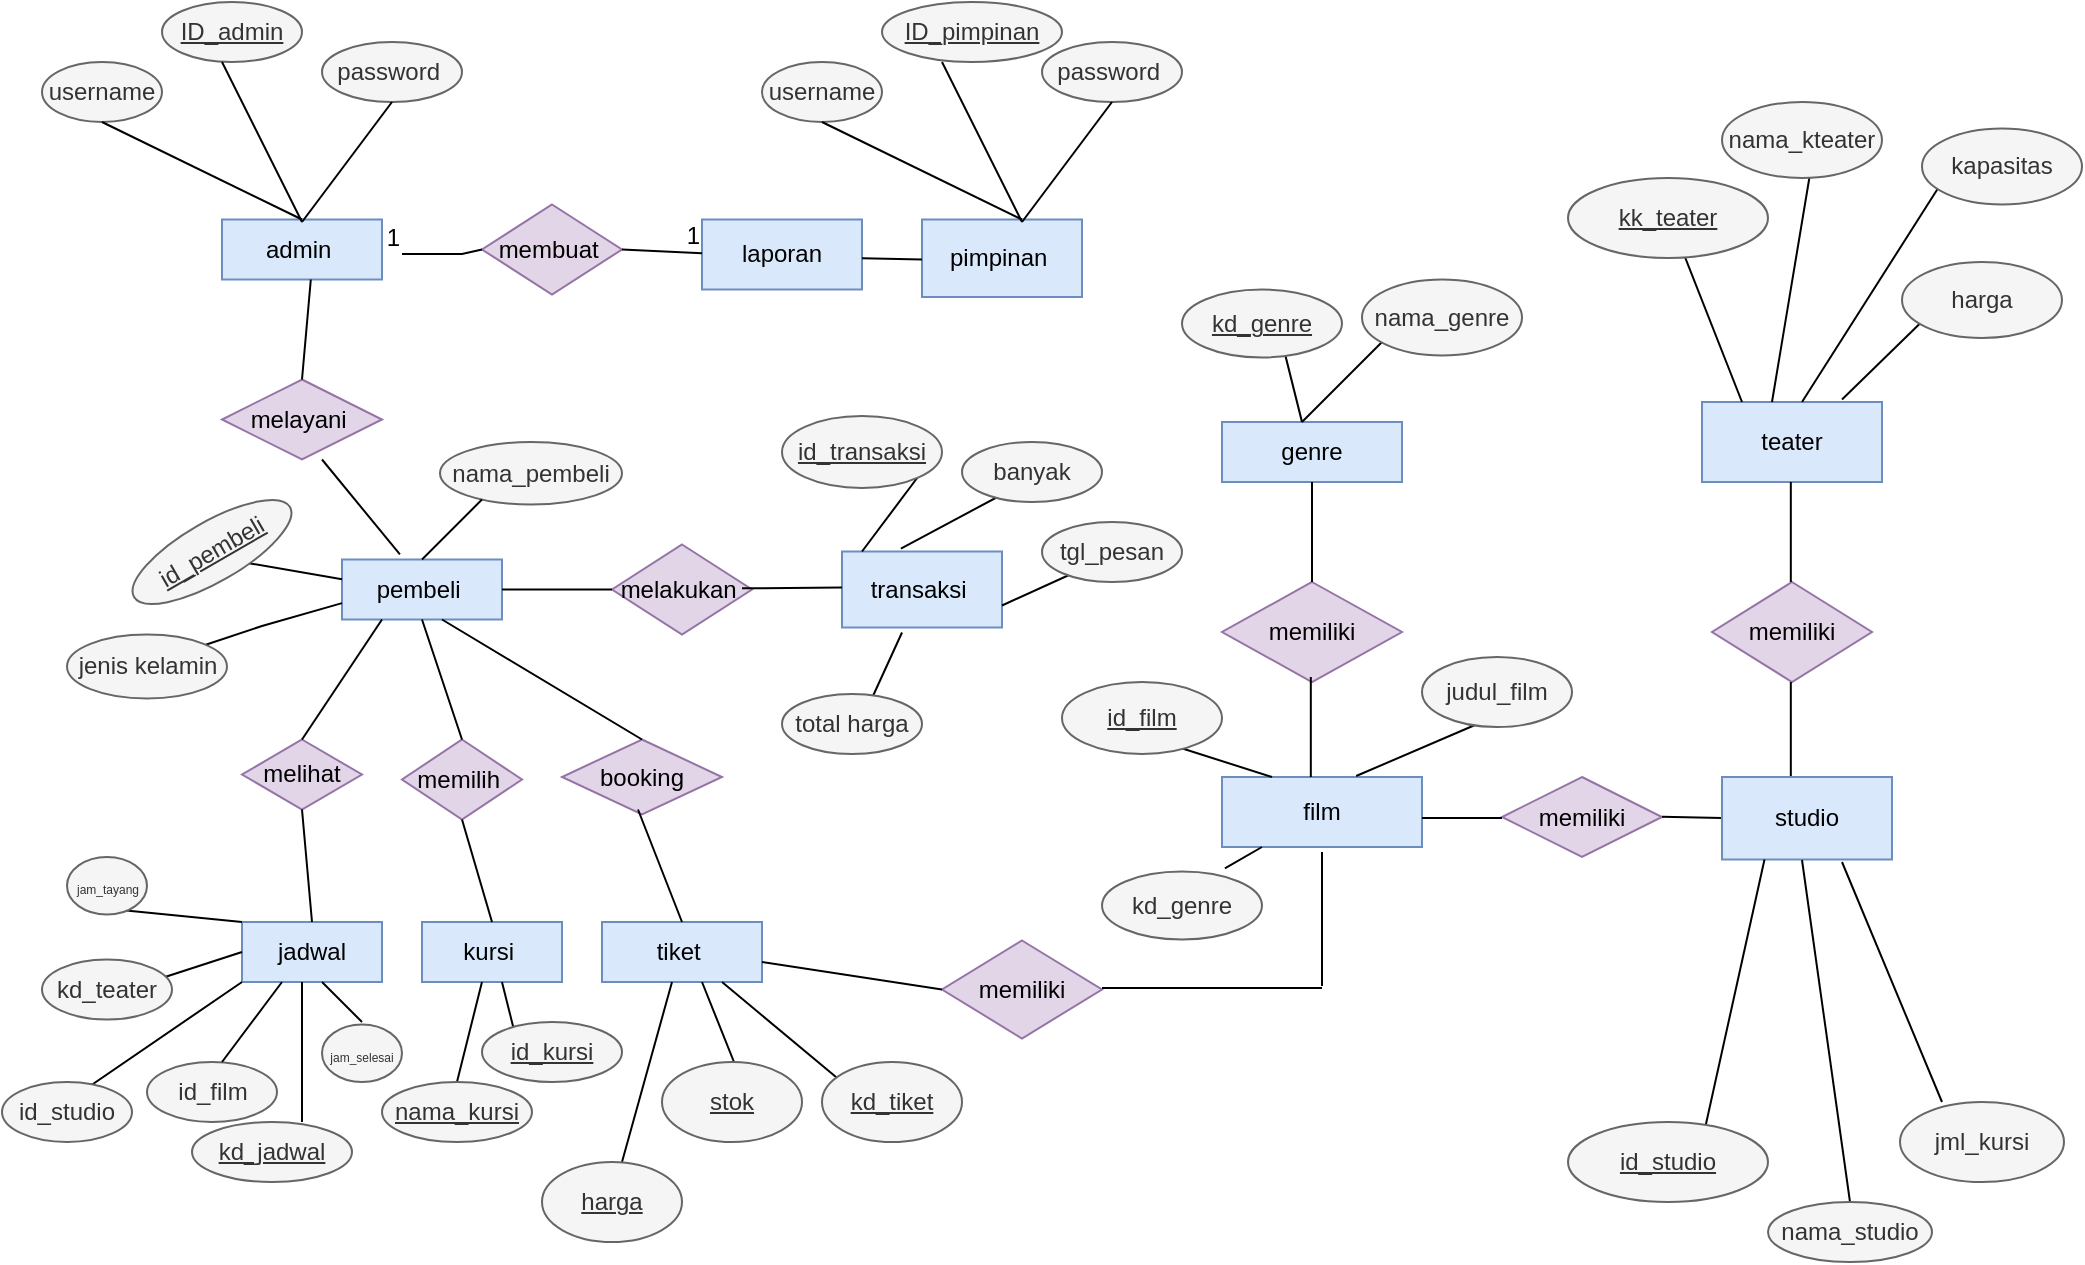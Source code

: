 <mxfile version="13.9.9" type="github">
  <diagram id="R2lEEEUBdFMjLlhIrx00" name="Page-1">
    <mxGraphModel dx="1447" dy="655" grid="1" gridSize="10" guides="1" tooltips="1" connect="1" arrows="1" fold="1" page="1" pageScale="1" pageWidth="1100" pageHeight="850" math="0" shadow="0" extFonts="Permanent Marker^https://fonts.googleapis.com/css?family=Permanent+Marker">
      <root>
        <mxCell id="0" />
        <mxCell id="1" parent="0" />
        <mxCell id="bKnxAawVqWIYnzLltWmZ-2" value="admin&amp;nbsp;" style="whiteSpace=wrap;html=1;align=center;fillColor=#dae8fc;strokeColor=#6c8ebf;" parent="1" vertex="1">
          <mxGeometry x="140" y="128.75" width="80" height="30" as="geometry" />
        </mxCell>
        <mxCell id="bKnxAawVqWIYnzLltWmZ-3" value="membuat&amp;nbsp;" style="shape=rhombus;perimeter=rhombusPerimeter;whiteSpace=wrap;html=1;align=center;fillColor=#e1d5e7;strokeColor=#9673a6;" parent="1" vertex="1">
          <mxGeometry x="270" y="121.25" width="70" height="45" as="geometry" />
        </mxCell>
        <mxCell id="bKnxAawVqWIYnzLltWmZ-5" value="laporan" style="whiteSpace=wrap;html=1;align=center;fillColor=#dae8fc;strokeColor=#6c8ebf;" parent="1" vertex="1">
          <mxGeometry x="380" y="128.75" width="80" height="35" as="geometry" />
        </mxCell>
        <mxCell id="bKnxAawVqWIYnzLltWmZ-7" value="pimpinan&amp;nbsp;" style="whiteSpace=wrap;html=1;align=center;fillColor=#dae8fc;strokeColor=#6c8ebf;" parent="1" vertex="1">
          <mxGeometry x="490" y="128.75" width="80" height="38.75" as="geometry" />
        </mxCell>
        <mxCell id="bKnxAawVqWIYnzLltWmZ-12" value="" style="endArrow=none;html=1;rounded=0;exitX=0;exitY=0.5;exitDx=0;exitDy=0;" parent="1" source="bKnxAawVqWIYnzLltWmZ-3" edge="1">
          <mxGeometry relative="1" as="geometry">
            <mxPoint x="275" y="145.75" as="sourcePoint" />
            <mxPoint x="230" y="146" as="targetPoint" />
            <Array as="points">
              <mxPoint x="260" y="146" />
            </Array>
          </mxGeometry>
        </mxCell>
        <mxCell id="bKnxAawVqWIYnzLltWmZ-13" value="1" style="resizable=0;html=1;align=right;verticalAlign=bottom;" parent="bKnxAawVqWIYnzLltWmZ-12" connectable="0" vertex="1">
          <mxGeometry x="1" relative="1" as="geometry" />
        </mxCell>
        <mxCell id="bKnxAawVqWIYnzLltWmZ-39" value="" style="endArrow=none;html=1;rounded=0;exitX=1;exitY=0.5;exitDx=0;exitDy=0;" parent="1" source="bKnxAawVqWIYnzLltWmZ-3" edge="1">
          <mxGeometry relative="1" as="geometry">
            <mxPoint x="350" y="145.75" as="sourcePoint" />
            <mxPoint x="380" y="145.66" as="targetPoint" />
          </mxGeometry>
        </mxCell>
        <mxCell id="bKnxAawVqWIYnzLltWmZ-40" value="1" style="resizable=0;html=1;align=right;verticalAlign=bottom;" parent="bKnxAawVqWIYnzLltWmZ-39" connectable="0" vertex="1">
          <mxGeometry x="1" relative="1" as="geometry" />
        </mxCell>
        <mxCell id="bKnxAawVqWIYnzLltWmZ-41" value="" style="endArrow=none;html=1;rounded=0;entryX=0;entryY=0.5;entryDx=0;entryDy=0;" parent="1" edge="1">
          <mxGeometry relative="1" as="geometry">
            <mxPoint x="460" y="148.16" as="sourcePoint" />
            <mxPoint x="490.0" y="148.75" as="targetPoint" />
          </mxGeometry>
        </mxCell>
        <mxCell id="bKnxAawVqWIYnzLltWmZ-44" value="melayani&amp;nbsp;" style="shape=rhombus;perimeter=rhombusPerimeter;whiteSpace=wrap;html=1;align=center;fillColor=#e1d5e7;strokeColor=#9673a6;" parent="1" vertex="1">
          <mxGeometry x="140" y="208.75" width="80" height="40" as="geometry" />
        </mxCell>
        <mxCell id="bKnxAawVqWIYnzLltWmZ-45" value="pembeli&amp;nbsp;" style="whiteSpace=wrap;html=1;align=center;fillColor=#dae8fc;strokeColor=#6c8ebf;" parent="1" vertex="1">
          <mxGeometry x="200" y="298.75" width="80" height="30" as="geometry" />
        </mxCell>
        <mxCell id="bKnxAawVqWIYnzLltWmZ-46" value="melakukan&amp;nbsp;" style="shape=rhombus;perimeter=rhombusPerimeter;whiteSpace=wrap;html=1;align=center;fillColor=#e1d5e7;strokeColor=#9673a6;" parent="1" vertex="1">
          <mxGeometry x="335" y="291.25" width="70" height="45" as="geometry" />
        </mxCell>
        <mxCell id="bKnxAawVqWIYnzLltWmZ-47" value="transaksi&amp;nbsp;" style="whiteSpace=wrap;html=1;align=center;fillColor=#dae8fc;strokeColor=#6c8ebf;" parent="1" vertex="1">
          <mxGeometry x="450" y="294.75" width="80" height="38" as="geometry" />
        </mxCell>
        <mxCell id="bKnxAawVqWIYnzLltWmZ-48" value="melihat" style="shape=rhombus;perimeter=rhombusPerimeter;whiteSpace=wrap;html=1;align=center;fillColor=#e1d5e7;strokeColor=#9673a6;" parent="1" vertex="1">
          <mxGeometry x="150" y="388.75" width="60" height="35" as="geometry" />
        </mxCell>
        <mxCell id="bKnxAawVqWIYnzLltWmZ-49" value="memilih&amp;nbsp;" style="shape=rhombus;perimeter=rhombusPerimeter;whiteSpace=wrap;html=1;align=center;fillColor=#e1d5e7;strokeColor=#9673a6;" parent="1" vertex="1">
          <mxGeometry x="230" y="388.75" width="60" height="40" as="geometry" />
        </mxCell>
        <mxCell id="bKnxAawVqWIYnzLltWmZ-50" value="booking" style="shape=rhombus;perimeter=rhombusPerimeter;whiteSpace=wrap;html=1;align=center;fillColor=#e1d5e7;strokeColor=#9673a6;" parent="1" vertex="1">
          <mxGeometry x="310" y="388.75" width="80" height="37.5" as="geometry" />
        </mxCell>
        <mxCell id="bKnxAawVqWIYnzLltWmZ-52" value="jadwal" style="whiteSpace=wrap;html=1;align=center;fillColor=#dae8fc;strokeColor=#6c8ebf;" parent="1" vertex="1">
          <mxGeometry x="150" y="480" width="70" height="30" as="geometry" />
        </mxCell>
        <mxCell id="bKnxAawVqWIYnzLltWmZ-53" value="kursi&amp;nbsp;" style="whiteSpace=wrap;html=1;align=center;fillColor=#dae8fc;strokeColor=#6c8ebf;" parent="1" vertex="1">
          <mxGeometry x="240" y="480" width="70" height="30" as="geometry" />
        </mxCell>
        <mxCell id="bKnxAawVqWIYnzLltWmZ-54" value="tiket&amp;nbsp;" style="whiteSpace=wrap;html=1;align=center;fillColor=#dae8fc;strokeColor=#6c8ebf;" parent="1" vertex="1">
          <mxGeometry x="330" y="480" width="80" height="30" as="geometry" />
        </mxCell>
        <mxCell id="bKnxAawVqWIYnzLltWmZ-55" value="genre" style="whiteSpace=wrap;html=1;align=center;fillColor=#dae8fc;strokeColor=#6c8ebf;" parent="1" vertex="1">
          <mxGeometry x="640" y="230" width="90" height="30" as="geometry" />
        </mxCell>
        <mxCell id="bKnxAawVqWIYnzLltWmZ-56" value="teater" style="whiteSpace=wrap;html=1;align=center;fillColor=#dae8fc;strokeColor=#6c8ebf;" parent="1" vertex="1">
          <mxGeometry x="880" y="220" width="90" height="40" as="geometry" />
        </mxCell>
        <mxCell id="bKnxAawVqWIYnzLltWmZ-57" value="memiliki" style="shape=rhombus;perimeter=rhombusPerimeter;whiteSpace=wrap;html=1;align=center;fillColor=#e1d5e7;strokeColor=#9673a6;" parent="1" vertex="1">
          <mxGeometry x="640" y="310" width="90" height="50" as="geometry" />
        </mxCell>
        <mxCell id="bKnxAawVqWIYnzLltWmZ-58" value="memiliki" style="shape=rhombus;perimeter=rhombusPerimeter;whiteSpace=wrap;html=1;align=center;fillColor=#e1d5e7;strokeColor=#9673a6;" parent="1" vertex="1">
          <mxGeometry x="885" y="310" width="80" height="50" as="geometry" />
        </mxCell>
        <mxCell id="bKnxAawVqWIYnzLltWmZ-59" value="film" style="whiteSpace=wrap;html=1;align=center;fillColor=#dae8fc;strokeColor=#6c8ebf;" parent="1" vertex="1">
          <mxGeometry x="640" y="407.5" width="100" height="35" as="geometry" />
        </mxCell>
        <mxCell id="bKnxAawVqWIYnzLltWmZ-60" value="memiliki" style="shape=rhombus;perimeter=rhombusPerimeter;whiteSpace=wrap;html=1;align=center;fillColor=#e1d5e7;strokeColor=#9673a6;" parent="1" vertex="1">
          <mxGeometry x="780" y="407.5" width="80" height="40" as="geometry" />
        </mxCell>
        <mxCell id="bKnxAawVqWIYnzLltWmZ-63" value="" style="endArrow=none;html=1;rounded=0;entryX=0.5;entryY=0;entryDx=0;entryDy=0;" parent="1" target="bKnxAawVqWIYnzLltWmZ-44" edge="1">
          <mxGeometry relative="1" as="geometry">
            <mxPoint x="184.41" y="158.75" as="sourcePoint" />
            <mxPoint x="184.41" y="198.75" as="targetPoint" />
          </mxGeometry>
        </mxCell>
        <mxCell id="bKnxAawVqWIYnzLltWmZ-64" value="" style="endArrow=none;html=1;rounded=0;entryX=0.362;entryY=-0.084;entryDx=0;entryDy=0;entryPerimeter=0;" parent="1" target="bKnxAawVqWIYnzLltWmZ-45" edge="1">
          <mxGeometry relative="1" as="geometry">
            <mxPoint x="190" y="248.75" as="sourcePoint" />
            <mxPoint x="350" y="248.75" as="targetPoint" />
          </mxGeometry>
        </mxCell>
        <mxCell id="bKnxAawVqWIYnzLltWmZ-67" value="" style="endArrow=none;html=1;rounded=0;entryX=0;entryY=0.5;entryDx=0;entryDy=0;" parent="1" source="bKnxAawVqWIYnzLltWmZ-45" target="bKnxAawVqWIYnzLltWmZ-46" edge="1">
          <mxGeometry relative="1" as="geometry">
            <mxPoint x="280" y="313.75" as="sourcePoint" />
            <mxPoint x="440" y="313.75" as="targetPoint" />
          </mxGeometry>
        </mxCell>
        <mxCell id="bKnxAawVqWIYnzLltWmZ-68" value="" style="endArrow=none;html=1;rounded=0;" parent="1" edge="1">
          <mxGeometry relative="1" as="geometry">
            <mxPoint x="400" y="313.16" as="sourcePoint" />
            <mxPoint x="450" y="312.75" as="targetPoint" />
          </mxGeometry>
        </mxCell>
        <mxCell id="bKnxAawVqWIYnzLltWmZ-69" value="" style="endArrow=none;html=1;rounded=0;entryX=0.5;entryY=0;entryDx=0;entryDy=0;" parent="1" target="bKnxAawVqWIYnzLltWmZ-48" edge="1">
          <mxGeometry relative="1" as="geometry">
            <mxPoint x="220" y="328.75" as="sourcePoint" />
            <mxPoint x="380" y="328.75" as="targetPoint" />
            <Array as="points" />
          </mxGeometry>
        </mxCell>
        <mxCell id="bKnxAawVqWIYnzLltWmZ-70" value="" style="endArrow=none;html=1;rounded=0;exitX=0.5;exitY=1;exitDx=0;exitDy=0;entryX=0.5;entryY=0;entryDx=0;entryDy=0;" parent="1" source="bKnxAawVqWIYnzLltWmZ-45" target="bKnxAawVqWIYnzLltWmZ-49" edge="1">
          <mxGeometry relative="1" as="geometry">
            <mxPoint x="240" y="348.75" as="sourcePoint" />
            <mxPoint x="400" y="348.75" as="targetPoint" />
          </mxGeometry>
        </mxCell>
        <mxCell id="bKnxAawVqWIYnzLltWmZ-71" value="" style="endArrow=none;html=1;rounded=0;entryX=0.5;entryY=0;entryDx=0;entryDy=0;" parent="1" target="bKnxAawVqWIYnzLltWmZ-50" edge="1">
          <mxGeometry relative="1" as="geometry">
            <mxPoint x="250" y="328.75" as="sourcePoint" />
            <mxPoint x="410" y="328.75" as="targetPoint" />
          </mxGeometry>
        </mxCell>
        <mxCell id="bKnxAawVqWIYnzLltWmZ-72" value="" style="endArrow=none;html=1;rounded=0;entryX=0.5;entryY=0;entryDx=0;entryDy=0;" parent="1" target="bKnxAawVqWIYnzLltWmZ-52" edge="1">
          <mxGeometry relative="1" as="geometry">
            <mxPoint x="180" y="423.75" as="sourcePoint" />
            <mxPoint x="340" y="423.75" as="targetPoint" />
          </mxGeometry>
        </mxCell>
        <mxCell id="bKnxAawVqWIYnzLltWmZ-73" value="" style="endArrow=none;html=1;rounded=0;entryX=0.5;entryY=0;entryDx=0;entryDy=0;" parent="1" target="bKnxAawVqWIYnzLltWmZ-53" edge="1">
          <mxGeometry relative="1" as="geometry">
            <mxPoint x="260" y="428.75" as="sourcePoint" />
            <mxPoint x="420" y="428.75" as="targetPoint" />
          </mxGeometry>
        </mxCell>
        <mxCell id="bKnxAawVqWIYnzLltWmZ-78" value="" style="endArrow=none;html=1;rounded=0;entryX=0.5;entryY=0;entryDx=0;entryDy=0;" parent="1" target="bKnxAawVqWIYnzLltWmZ-54" edge="1">
          <mxGeometry relative="1" as="geometry">
            <mxPoint x="348" y="423.75" as="sourcePoint" />
            <mxPoint x="368" y="458.75" as="targetPoint" />
          </mxGeometry>
        </mxCell>
        <mxCell id="bKnxAawVqWIYnzLltWmZ-79" value="" style="endArrow=none;html=1;rounded=0;entryX=0.5;entryY=0;entryDx=0;entryDy=0;exitX=0.5;exitY=1;exitDx=0;exitDy=0;" parent="1" source="bKnxAawVqWIYnzLltWmZ-55" target="bKnxAawVqWIYnzLltWmZ-57" edge="1">
          <mxGeometry relative="1" as="geometry">
            <mxPoint x="640" y="260" as="sourcePoint" />
            <mxPoint x="680" y="300" as="targetPoint" />
          </mxGeometry>
        </mxCell>
        <mxCell id="bKnxAawVqWIYnzLltWmZ-80" value="" style="endArrow=none;html=1;rounded=0;entryX=0.5;entryY=0;entryDx=0;entryDy=0;exitX=0.5;exitY=1;exitDx=0;exitDy=0;" parent="1" edge="1">
          <mxGeometry relative="1" as="geometry">
            <mxPoint x="684.41" y="357.5" as="sourcePoint" />
            <mxPoint x="684.41" y="407.5" as="targetPoint" />
          </mxGeometry>
        </mxCell>
        <mxCell id="bKnxAawVqWIYnzLltWmZ-81" value="" style="endArrow=none;html=1;rounded=0;" parent="1" edge="1">
          <mxGeometry relative="1" as="geometry">
            <mxPoint x="740" y="428" as="sourcePoint" />
            <mxPoint x="780" y="428" as="targetPoint" />
          </mxGeometry>
        </mxCell>
        <mxCell id="bKnxAawVqWIYnzLltWmZ-82" value="" style="endArrow=none;html=1;rounded=0;entryX=0;entryY=0.5;entryDx=0;entryDy=0;" parent="1" edge="1">
          <mxGeometry relative="1" as="geometry">
            <mxPoint x="860" y="427.41" as="sourcePoint" />
            <mxPoint x="890" y="428" as="targetPoint" />
          </mxGeometry>
        </mxCell>
        <mxCell id="bKnxAawVqWIYnzLltWmZ-83" value="" style="endArrow=none;html=1;rounded=0;entryX=0.5;entryY=0;entryDx=0;entryDy=0;exitX=0.5;exitY=1;exitDx=0;exitDy=0;" parent="1" edge="1">
          <mxGeometry relative="1" as="geometry">
            <mxPoint x="924.41" y="260" as="sourcePoint" />
            <mxPoint x="924.41" y="310" as="targetPoint" />
          </mxGeometry>
        </mxCell>
        <mxCell id="bKnxAawVqWIYnzLltWmZ-84" value="" style="endArrow=none;html=1;rounded=0;entryX=0.5;entryY=0;entryDx=0;entryDy=0;exitX=0.5;exitY=1;exitDx=0;exitDy=0;" parent="1" edge="1">
          <mxGeometry relative="1" as="geometry">
            <mxPoint x="924.41" y="360" as="sourcePoint" />
            <mxPoint x="924.41" y="410" as="targetPoint" />
          </mxGeometry>
        </mxCell>
        <mxCell id="bKnxAawVqWIYnzLltWmZ-90" value="" style="endArrow=none;html=1;rounded=0;" parent="1" edge="1">
          <mxGeometry relative="1" as="geometry">
            <mxPoint x="690" y="512" as="sourcePoint" />
            <mxPoint x="690" y="445" as="targetPoint" />
          </mxGeometry>
        </mxCell>
        <mxCell id="bKnxAawVqWIYnzLltWmZ-91" value="ID_admin" style="ellipse;whiteSpace=wrap;html=1;align=center;fontStyle=4;fillColor=#f5f5f5;strokeColor=#666666;fontColor=#333333;" parent="1" vertex="1">
          <mxGeometry x="110" y="20" width="70" height="30" as="geometry" />
        </mxCell>
        <mxCell id="bKnxAawVqWIYnzLltWmZ-92" value="username" style="ellipse;whiteSpace=wrap;html=1;align=center;fillColor=#f5f5f5;strokeColor=#666666;fontColor=#333333;" parent="1" vertex="1">
          <mxGeometry x="50" y="50" width="60" height="30" as="geometry" />
        </mxCell>
        <mxCell id="bKnxAawVqWIYnzLltWmZ-93" value="password&amp;nbsp;" style="ellipse;whiteSpace=wrap;html=1;align=center;fillColor=#f5f5f5;strokeColor=#666666;fontColor=#333333;" parent="1" vertex="1">
          <mxGeometry x="190" y="40" width="70" height="30" as="geometry" />
        </mxCell>
        <mxCell id="bKnxAawVqWIYnzLltWmZ-94" value="" style="endArrow=none;html=1;rounded=0;" parent="1" edge="1">
          <mxGeometry relative="1" as="geometry">
            <mxPoint x="140" y="50" as="sourcePoint" />
            <mxPoint x="180" y="130" as="targetPoint" />
          </mxGeometry>
        </mxCell>
        <mxCell id="bKnxAawVqWIYnzLltWmZ-95" value="" style="endArrow=none;html=1;rounded=0;exitX=0.5;exitY=1;exitDx=0;exitDy=0;entryX=0.5;entryY=0;entryDx=0;entryDy=0;" parent="1" source="bKnxAawVqWIYnzLltWmZ-92" target="bKnxAawVqWIYnzLltWmZ-2" edge="1">
          <mxGeometry relative="1" as="geometry">
            <mxPoint x="70" y="90" as="sourcePoint" />
            <mxPoint x="160" y="120" as="targetPoint" />
          </mxGeometry>
        </mxCell>
        <mxCell id="bKnxAawVqWIYnzLltWmZ-97" value="" style="endArrow=none;html=1;rounded=0;entryX=0.5;entryY=1;entryDx=0;entryDy=0;" parent="1" target="bKnxAawVqWIYnzLltWmZ-93" edge="1">
          <mxGeometry relative="1" as="geometry">
            <mxPoint x="180" y="130" as="sourcePoint" />
            <mxPoint x="400" y="100" as="targetPoint" />
          </mxGeometry>
        </mxCell>
        <mxCell id="bKnxAawVqWIYnzLltWmZ-102" value="ID_pimpinan" style="ellipse;whiteSpace=wrap;html=1;align=center;fontStyle=4;fillColor=#f5f5f5;strokeColor=#666666;fontColor=#333333;" parent="1" vertex="1">
          <mxGeometry x="470" y="20" width="90" height="30" as="geometry" />
        </mxCell>
        <mxCell id="bKnxAawVqWIYnzLltWmZ-103" value="username" style="ellipse;whiteSpace=wrap;html=1;align=center;fillColor=#f5f5f5;strokeColor=#666666;fontColor=#333333;" parent="1" vertex="1">
          <mxGeometry x="410" y="50" width="60" height="30" as="geometry" />
        </mxCell>
        <mxCell id="bKnxAawVqWIYnzLltWmZ-104" value="password&amp;nbsp;" style="ellipse;whiteSpace=wrap;html=1;align=center;fillColor=#f5f5f5;strokeColor=#666666;fontColor=#333333;" parent="1" vertex="1">
          <mxGeometry x="550" y="40" width="70" height="30" as="geometry" />
        </mxCell>
        <mxCell id="bKnxAawVqWIYnzLltWmZ-105" value="" style="endArrow=none;html=1;rounded=0;" parent="1" edge="1">
          <mxGeometry relative="1" as="geometry">
            <mxPoint x="500" y="50" as="sourcePoint" />
            <mxPoint x="540" y="130.0" as="targetPoint" />
          </mxGeometry>
        </mxCell>
        <mxCell id="bKnxAawVqWIYnzLltWmZ-106" value="" style="endArrow=none;html=1;rounded=0;exitX=0.5;exitY=1;exitDx=0;exitDy=0;entryX=0.5;entryY=0;entryDx=0;entryDy=0;" parent="1" source="bKnxAawVqWIYnzLltWmZ-103" edge="1">
          <mxGeometry relative="1" as="geometry">
            <mxPoint x="430" y="90" as="sourcePoint" />
            <mxPoint x="540" y="128.75" as="targetPoint" />
          </mxGeometry>
        </mxCell>
        <mxCell id="bKnxAawVqWIYnzLltWmZ-107" value="" style="endArrow=none;html=1;rounded=0;entryX=0.5;entryY=1;entryDx=0;entryDy=0;" parent="1" target="bKnxAawVqWIYnzLltWmZ-104" edge="1">
          <mxGeometry relative="1" as="geometry">
            <mxPoint x="540" y="130.0" as="sourcePoint" />
            <mxPoint x="760" y="100" as="targetPoint" />
          </mxGeometry>
        </mxCell>
        <mxCell id="yt1xxqMx6iyA5MGdqO9L-1" value="" style="endArrow=none;html=1;" edge="1" parent="1">
          <mxGeometry width="50" height="50" relative="1" as="geometry">
            <mxPoint x="680" y="230" as="sourcePoint" />
            <mxPoint x="670" y="190" as="targetPoint" />
          </mxGeometry>
        </mxCell>
        <mxCell id="yt1xxqMx6iyA5MGdqO9L-2" value="" style="endArrow=none;html=1;" edge="1" parent="1">
          <mxGeometry width="50" height="50" relative="1" as="geometry">
            <mxPoint x="680" y="230" as="sourcePoint" />
            <mxPoint x="730" y="180" as="targetPoint" />
          </mxGeometry>
        </mxCell>
        <mxCell id="yt1xxqMx6iyA5MGdqO9L-3" value="nama_genre" style="ellipse;whiteSpace=wrap;html=1;fillColor=#f5f5f5;strokeColor=#666666;fontColor=#333333;" vertex="1" parent="1">
          <mxGeometry x="710" y="158.75" width="80" height="38" as="geometry" />
        </mxCell>
        <mxCell id="yt1xxqMx6iyA5MGdqO9L-5" value="" style="endArrow=none;html=1;" edge="1" parent="1">
          <mxGeometry width="50" height="50" relative="1" as="geometry">
            <mxPoint x="900" y="220" as="sourcePoint" />
            <mxPoint x="870" y="143.75" as="targetPoint" />
          </mxGeometry>
        </mxCell>
        <mxCell id="yt1xxqMx6iyA5MGdqO9L-6" value="" style="endArrow=none;html=1;" edge="1" parent="1">
          <mxGeometry width="50" height="50" relative="1" as="geometry">
            <mxPoint x="915" y="220" as="sourcePoint" />
            <mxPoint x="935" y="100" as="targetPoint" />
          </mxGeometry>
        </mxCell>
        <mxCell id="yt1xxqMx6iyA5MGdqO9L-7" value="" style="endArrow=none;html=1;" edge="1" parent="1">
          <mxGeometry width="50" height="50" relative="1" as="geometry">
            <mxPoint x="930" y="220" as="sourcePoint" />
            <mxPoint x="1000" y="110" as="targetPoint" />
          </mxGeometry>
        </mxCell>
        <mxCell id="yt1xxqMx6iyA5MGdqO9L-9" value="" style="endArrow=none;html=1;" edge="1" parent="1">
          <mxGeometry width="50" height="50" relative="1" as="geometry">
            <mxPoint x="950" y="218.75" as="sourcePoint" />
            <mxPoint x="1000" y="170" as="targetPoint" />
          </mxGeometry>
        </mxCell>
        <mxCell id="yt1xxqMx6iyA5MGdqO9L-11" value="nama_kteater" style="ellipse;whiteSpace=wrap;html=1;fillColor=#f5f5f5;strokeColor=#666666;fontColor=#333333;" vertex="1" parent="1">
          <mxGeometry x="890" y="70" width="80" height="38" as="geometry" />
        </mxCell>
        <mxCell id="yt1xxqMx6iyA5MGdqO9L-12" value="kapasitas" style="ellipse;whiteSpace=wrap;html=1;fillColor=#f5f5f5;strokeColor=#666666;fontColor=#333333;" vertex="1" parent="1">
          <mxGeometry x="990" y="83.25" width="80" height="38" as="geometry" />
        </mxCell>
        <mxCell id="yt1xxqMx6iyA5MGdqO9L-13" value="harga" style="ellipse;whiteSpace=wrap;html=1;fillColor=#f5f5f5;strokeColor=#666666;fontColor=#333333;" vertex="1" parent="1">
          <mxGeometry x="980" y="150" width="80" height="38" as="geometry" />
        </mxCell>
        <mxCell id="yt1xxqMx6iyA5MGdqO9L-17" value="studio" style="rounded=0;whiteSpace=wrap;html=1;fillColor=#dae8fc;strokeColor=#6c8ebf;" vertex="1" parent="1">
          <mxGeometry x="890" y="407.5" width="85" height="41.25" as="geometry" />
        </mxCell>
        <mxCell id="yt1xxqMx6iyA5MGdqO9L-22" value="id_film" style="ellipse;whiteSpace=wrap;html=1;fillColor=#f5f5f5;strokeColor=#666666;fontColor=#333333;" vertex="1" parent="1">
          <mxGeometry x="102.5" y="550" width="65" height="30" as="geometry" />
        </mxCell>
        <mxCell id="yt1xxqMx6iyA5MGdqO9L-24" value="" style="endArrow=none;html=1;entryX=0;entryY=1;entryDx=0;entryDy=0;exitX=0;exitY=0.5;exitDx=0;exitDy=0;" edge="1" parent="1" target="yt1xxqMx6iyA5MGdqO9L-25" source="bKnxAawVqWIYnzLltWmZ-52">
          <mxGeometry width="50" height="50" relative="1" as="geometry">
            <mxPoint x="30" y="510" as="sourcePoint" />
            <mxPoint x="60" y="488.13" as="targetPoint" />
          </mxGeometry>
        </mxCell>
        <mxCell id="yt1xxqMx6iyA5MGdqO9L-25" value="kd_teater" style="ellipse;whiteSpace=wrap;html=1;fillColor=#f5f5f5;strokeColor=#666666;fontColor=#333333;" vertex="1" parent="1">
          <mxGeometry x="50" y="498.75" width="65" height="30" as="geometry" />
        </mxCell>
        <mxCell id="yt1xxqMx6iyA5MGdqO9L-27" value="" style="endArrow=none;html=1;entryX=0;entryY=1;entryDx=0;entryDy=0;exitX=0;exitY=1;exitDx=0;exitDy=0;" edge="1" parent="1" target="yt1xxqMx6iyA5MGdqO9L-28" source="bKnxAawVqWIYnzLltWmZ-52">
          <mxGeometry width="50" height="50" relative="1" as="geometry">
            <mxPoint x="892.5" y="410.0" as="sourcePoint" />
            <mxPoint x="912.5" y="380.0" as="targetPoint" />
          </mxGeometry>
        </mxCell>
        <mxCell id="yt1xxqMx6iyA5MGdqO9L-28" value="id_studio" style="ellipse;whiteSpace=wrap;html=1;fillColor=#f5f5f5;strokeColor=#666666;fontColor=#333333;" vertex="1" parent="1">
          <mxGeometry x="30" y="560" width="65" height="30" as="geometry" />
        </mxCell>
        <mxCell id="yt1xxqMx6iyA5MGdqO9L-31" value="&lt;font style=&quot;font-size: 6px&quot;&gt;jam_selesai&lt;/font&gt;" style="ellipse;whiteSpace=wrap;html=1;fillColor=#f5f5f5;strokeColor=#666666;fontColor=#333333;" vertex="1" parent="1">
          <mxGeometry x="190" y="531.25" width="40" height="28.75" as="geometry" />
        </mxCell>
        <mxCell id="yt1xxqMx6iyA5MGdqO9L-34" value="" style="endArrow=none;html=1;entryX=0;entryY=1;entryDx=0;entryDy=0;" edge="1" parent="1" target="yt1xxqMx6iyA5MGdqO9L-35">
          <mxGeometry width="50" height="50" relative="1" as="geometry">
            <mxPoint x="150" y="480" as="sourcePoint" />
            <mxPoint x="923.04" y="408.13" as="targetPoint" />
          </mxGeometry>
        </mxCell>
        <mxCell id="yt1xxqMx6iyA5MGdqO9L-35" value="&lt;font style=&quot;font-size: 6px&quot;&gt;jam_tayang&lt;/font&gt;" style="ellipse;whiteSpace=wrap;html=1;fillColor=#f5f5f5;strokeColor=#666666;fontColor=#333333;" vertex="1" parent="1">
          <mxGeometry x="62.5" y="447.5" width="40" height="28.75" as="geometry" />
        </mxCell>
        <mxCell id="yt1xxqMx6iyA5MGdqO9L-38" value="" style="endArrow=none;html=1;entryX=0.25;entryY=1;entryDx=0;entryDy=0;" edge="1" parent="1" target="yt1xxqMx6iyA5MGdqO9L-17">
          <mxGeometry width="50" height="50" relative="1" as="geometry">
            <mxPoint x="880" y="590" as="sourcePoint" />
            <mxPoint x="930" y="540" as="targetPoint" />
          </mxGeometry>
        </mxCell>
        <mxCell id="yt1xxqMx6iyA5MGdqO9L-39" value="" style="endArrow=none;html=1;exitX=0.5;exitY=0;exitDx=0;exitDy=0;" edge="1" parent="1" source="yt1xxqMx6iyA5MGdqO9L-42">
          <mxGeometry width="50" height="50" relative="1" as="geometry">
            <mxPoint x="920" y="620" as="sourcePoint" />
            <mxPoint x="930" y="449" as="targetPoint" />
          </mxGeometry>
        </mxCell>
        <mxCell id="yt1xxqMx6iyA5MGdqO9L-40" value="" style="endArrow=none;html=1;" edge="1" parent="1">
          <mxGeometry width="50" height="50" relative="1" as="geometry">
            <mxPoint x="950" y="450" as="sourcePoint" />
            <mxPoint x="1000" y="570" as="targetPoint" />
          </mxGeometry>
        </mxCell>
        <mxCell id="yt1xxqMx6iyA5MGdqO9L-42" value="nama_studio" style="ellipse;whiteSpace=wrap;html=1;fillColor=#f5f5f5;strokeColor=#666666;fontColor=#333333;" vertex="1" parent="1">
          <mxGeometry x="913" y="620" width="82" height="30" as="geometry" />
        </mxCell>
        <mxCell id="yt1xxqMx6iyA5MGdqO9L-43" value="jml_kursi" style="ellipse;whiteSpace=wrap;html=1;fillColor=#f5f5f5;strokeColor=#666666;fontColor=#333333;" vertex="1" parent="1">
          <mxGeometry x="979" y="570" width="82" height="40" as="geometry" />
        </mxCell>
        <mxCell id="yt1xxqMx6iyA5MGdqO9L-44" value="id_studio" style="ellipse;whiteSpace=wrap;html=1;align=center;fontStyle=4;fillColor=#f5f5f5;strokeColor=#666666;fontColor=#333333;" vertex="1" parent="1">
          <mxGeometry x="813" y="580" width="100" height="40" as="geometry" />
        </mxCell>
        <mxCell id="yt1xxqMx6iyA5MGdqO9L-45" value="kd_jadwal" style="ellipse;whiteSpace=wrap;html=1;align=center;fontStyle=4;fillColor=#f5f5f5;strokeColor=#666666;fontColor=#333333;" vertex="1" parent="1">
          <mxGeometry x="125" y="580" width="80" height="30" as="geometry" />
        </mxCell>
        <mxCell id="yt1xxqMx6iyA5MGdqO9L-47" value="kk_teater" style="ellipse;whiteSpace=wrap;html=1;align=center;fontStyle=4;fillColor=#f5f5f5;strokeColor=#666666;fontColor=#333333;" vertex="1" parent="1">
          <mxGeometry x="813" y="108" width="100" height="40" as="geometry" />
        </mxCell>
        <mxCell id="yt1xxqMx6iyA5MGdqO9L-48" value="kd_genre" style="ellipse;whiteSpace=wrap;html=1;align=center;fontStyle=4;fillColor=#f5f5f5;strokeColor=#666666;fontColor=#333333;" vertex="1" parent="1">
          <mxGeometry x="620" y="163.75" width="80" height="34" as="geometry" />
        </mxCell>
        <mxCell id="yt1xxqMx6iyA5MGdqO9L-49" value="" style="endArrow=none;html=1;rounded=0;entryX=0.25;entryY=0;entryDx=0;entryDy=0;" edge="1" parent="1" target="bKnxAawVqWIYnzLltWmZ-59">
          <mxGeometry relative="1" as="geometry">
            <mxPoint x="610" y="390" as="sourcePoint" />
            <mxPoint x="670" y="400" as="targetPoint" />
          </mxGeometry>
        </mxCell>
        <mxCell id="yt1xxqMx6iyA5MGdqO9L-50" value="" style="endArrow=none;html=1;rounded=0;exitX=0.768;exitY=-0.046;exitDx=0;exitDy=0;exitPerimeter=0;" edge="1" parent="1" source="yt1xxqMx6iyA5MGdqO9L-54">
          <mxGeometry relative="1" as="geometry">
            <mxPoint x="590" y="462.5" as="sourcePoint" />
            <mxPoint x="660" y="442.5" as="targetPoint" />
          </mxGeometry>
        </mxCell>
        <mxCell id="yt1xxqMx6iyA5MGdqO9L-51" value="" style="endArrow=none;html=1;rounded=0;exitX=0.671;exitY=-0.014;exitDx=0;exitDy=0;exitPerimeter=0;" edge="1" parent="1" source="bKnxAawVqWIYnzLltWmZ-59">
          <mxGeometry relative="1" as="geometry">
            <mxPoint x="700" y="400" as="sourcePoint" />
            <mxPoint x="770" y="380" as="targetPoint" />
          </mxGeometry>
        </mxCell>
        <mxCell id="yt1xxqMx6iyA5MGdqO9L-52" value="id_film" style="ellipse;whiteSpace=wrap;html=1;align=center;fontStyle=4;fillColor=#f5f5f5;strokeColor=#666666;fontColor=#333333;" vertex="1" parent="1">
          <mxGeometry x="560" y="360" width="80" height="36" as="geometry" />
        </mxCell>
        <mxCell id="yt1xxqMx6iyA5MGdqO9L-53" value="judul_film" style="ellipse;whiteSpace=wrap;html=1;align=center;fillColor=#f5f5f5;strokeColor=#666666;fontColor=#333333;" vertex="1" parent="1">
          <mxGeometry x="740" y="347.5" width="75" height="35" as="geometry" />
        </mxCell>
        <mxCell id="yt1xxqMx6iyA5MGdqO9L-54" value="kd_genre" style="ellipse;whiteSpace=wrap;html=1;align=center;fillColor=#f5f5f5;strokeColor=#666666;fontColor=#333333;" vertex="1" parent="1">
          <mxGeometry x="580" y="454.75" width="80" height="34" as="geometry" />
        </mxCell>
        <mxCell id="yt1xxqMx6iyA5MGdqO9L-57" value="" style="endArrow=none;html=1;rounded=0;" edge="1" parent="1">
          <mxGeometry relative="1" as="geometry">
            <mxPoint x="390" y="510" as="sourcePoint" />
            <mxPoint x="450" y="560" as="targetPoint" />
          </mxGeometry>
        </mxCell>
        <mxCell id="yt1xxqMx6iyA5MGdqO9L-58" value="" style="endArrow=none;html=1;rounded=0;" edge="1" parent="1">
          <mxGeometry relative="1" as="geometry">
            <mxPoint x="400" y="560" as="sourcePoint" />
            <mxPoint x="380" y="510" as="targetPoint" />
          </mxGeometry>
        </mxCell>
        <mxCell id="yt1xxqMx6iyA5MGdqO9L-59" value="" style="endArrow=none;html=1;rounded=0;" edge="1" parent="1">
          <mxGeometry relative="1" as="geometry">
            <mxPoint x="340" y="600" as="sourcePoint" />
            <mxPoint x="365" y="510" as="targetPoint" />
          </mxGeometry>
        </mxCell>
        <mxCell id="yt1xxqMx6iyA5MGdqO9L-63" value="" style="endArrow=none;html=1;rounded=0;" edge="1" parent="1">
          <mxGeometry relative="1" as="geometry">
            <mxPoint x="280" y="510" as="sourcePoint" />
            <mxPoint x="290" y="550" as="targetPoint" />
          </mxGeometry>
        </mxCell>
        <mxCell id="yt1xxqMx6iyA5MGdqO9L-64" value="" style="endArrow=none;html=1;rounded=0;exitX=0.5;exitY=0;exitDx=0;exitDy=0;" edge="1" parent="1" source="yt1xxqMx6iyA5MGdqO9L-74">
          <mxGeometry relative="1" as="geometry">
            <mxPoint x="240" y="550" as="sourcePoint" />
            <mxPoint x="270" y="510" as="targetPoint" />
          </mxGeometry>
        </mxCell>
        <mxCell id="yt1xxqMx6iyA5MGdqO9L-66" value="" style="endArrow=none;html=1;rounded=0;" edge="1" parent="1">
          <mxGeometry relative="1" as="geometry">
            <mxPoint x="180" y="510" as="sourcePoint" />
            <mxPoint x="180" y="580" as="targetPoint" />
          </mxGeometry>
        </mxCell>
        <mxCell id="yt1xxqMx6iyA5MGdqO9L-67" value="" style="endArrow=none;html=1;rounded=0;" edge="1" parent="1">
          <mxGeometry relative="1" as="geometry">
            <mxPoint x="140" y="550" as="sourcePoint" />
            <mxPoint x="170" y="510" as="targetPoint" />
          </mxGeometry>
        </mxCell>
        <mxCell id="yt1xxqMx6iyA5MGdqO9L-69" value="kd_tiket" style="ellipse;whiteSpace=wrap;html=1;align=center;fontStyle=4;fillColor=#f5f5f5;strokeColor=#666666;fontColor=#333333;" vertex="1" parent="1">
          <mxGeometry x="440" y="550" width="70" height="40" as="geometry" />
        </mxCell>
        <mxCell id="yt1xxqMx6iyA5MGdqO9L-70" value="stok" style="ellipse;whiteSpace=wrap;html=1;align=center;fontStyle=4;fillColor=#f5f5f5;strokeColor=#666666;fontColor=#333333;" vertex="1" parent="1">
          <mxGeometry x="360" y="550" width="70" height="40" as="geometry" />
        </mxCell>
        <mxCell id="yt1xxqMx6iyA5MGdqO9L-71" value="harga" style="ellipse;whiteSpace=wrap;html=1;align=center;fontStyle=4;fillColor=#f5f5f5;strokeColor=#666666;fontColor=#333333;" vertex="1" parent="1">
          <mxGeometry x="300" y="600" width="70" height="40" as="geometry" />
        </mxCell>
        <mxCell id="yt1xxqMx6iyA5MGdqO9L-73" value="id_kursi" style="ellipse;whiteSpace=wrap;html=1;align=center;fontStyle=4;fillColor=#f5f5f5;strokeColor=#666666;fontColor=#333333;" vertex="1" parent="1">
          <mxGeometry x="270" y="530" width="70" height="30" as="geometry" />
        </mxCell>
        <mxCell id="yt1xxqMx6iyA5MGdqO9L-74" value="nama_kursi" style="ellipse;whiteSpace=wrap;html=1;align=center;fontStyle=4;fillColor=#f5f5f5;strokeColor=#666666;fontColor=#333333;" vertex="1" parent="1">
          <mxGeometry x="220" y="560" width="75" height="30" as="geometry" />
        </mxCell>
        <mxCell id="yt1xxqMx6iyA5MGdqO9L-81" value="" style="endArrow=none;html=1;rounded=0;" edge="1" parent="1">
          <mxGeometry relative="1" as="geometry">
            <mxPoint x="190" y="510" as="sourcePoint" />
            <mxPoint x="210" y="530" as="targetPoint" />
          </mxGeometry>
        </mxCell>
        <mxCell id="yt1xxqMx6iyA5MGdqO9L-83" value="" style="endArrow=none;html=1;rounded=0;" edge="1" parent="1">
          <mxGeometry relative="1" as="geometry">
            <mxPoint x="460" y="294.75" as="sourcePoint" />
            <mxPoint x="490" y="254.75" as="targetPoint" />
          </mxGeometry>
        </mxCell>
        <mxCell id="yt1xxqMx6iyA5MGdqO9L-85" value="" style="endArrow=none;html=1;rounded=0;exitX=0.393;exitY=-0.091;exitDx=0;exitDy=0;exitPerimeter=0;" edge="1" parent="1">
          <mxGeometry relative="1" as="geometry">
            <mxPoint x="479.44" y="293.292" as="sourcePoint" />
            <mxPoint x="538" y="262" as="targetPoint" />
          </mxGeometry>
        </mxCell>
        <mxCell id="yt1xxqMx6iyA5MGdqO9L-86" value="" style="endArrow=none;html=1;rounded=0;" edge="1" parent="1">
          <mxGeometry relative="1" as="geometry">
            <mxPoint x="460" y="379" as="sourcePoint" />
            <mxPoint x="480" y="335.25" as="targetPoint" />
          </mxGeometry>
        </mxCell>
        <mxCell id="yt1xxqMx6iyA5MGdqO9L-87" value="" style="endArrow=none;html=1;rounded=0;" edge="1" parent="1">
          <mxGeometry relative="1" as="geometry">
            <mxPoint x="580" y="299" as="sourcePoint" />
            <mxPoint x="530" y="321.75" as="targetPoint" />
          </mxGeometry>
        </mxCell>
        <mxCell id="yt1xxqMx6iyA5MGdqO9L-88" value="id_transaksi" style="ellipse;whiteSpace=wrap;html=1;align=center;fontStyle=4;fillColor=#f5f5f5;strokeColor=#666666;fontColor=#333333;" vertex="1" parent="1">
          <mxGeometry x="420" y="227" width="80" height="36" as="geometry" />
        </mxCell>
        <mxCell id="yt1xxqMx6iyA5MGdqO9L-89" value="banyak" style="ellipse;whiteSpace=wrap;html=1;align=center;fillColor=#f5f5f5;strokeColor=#666666;fontColor=#333333;" vertex="1" parent="1">
          <mxGeometry x="510" y="240" width="70" height="30" as="geometry" />
        </mxCell>
        <mxCell id="yt1xxqMx6iyA5MGdqO9L-90" value="total harga" style="ellipse;whiteSpace=wrap;html=1;align=center;fillColor=#f5f5f5;strokeColor=#666666;fontColor=#333333;" vertex="1" parent="1">
          <mxGeometry x="420" y="366" width="70" height="30" as="geometry" />
        </mxCell>
        <mxCell id="yt1xxqMx6iyA5MGdqO9L-91" value="tgl_pesan" style="ellipse;whiteSpace=wrap;html=1;align=center;fillColor=#f5f5f5;strokeColor=#666666;fontColor=#333333;" vertex="1" parent="1">
          <mxGeometry x="550" y="280" width="70" height="30" as="geometry" />
        </mxCell>
        <mxCell id="yt1xxqMx6iyA5MGdqO9L-92" value="" style="endArrow=none;html=1;rounded=0;" edge="1" parent="1">
          <mxGeometry relative="1" as="geometry">
            <mxPoint x="150" y="300" as="sourcePoint" />
            <mxPoint x="200" y="308.57" as="targetPoint" />
          </mxGeometry>
        </mxCell>
        <mxCell id="yt1xxqMx6iyA5MGdqO9L-93" value="id_pembeli" style="ellipse;whiteSpace=wrap;html=1;align=center;fontStyle=4;rotation=-30;fillColor=#f5f5f5;strokeColor=#666666;fontColor=#333333;" vertex="1" parent="1">
          <mxGeometry x="90" y="280" width="90" height="30" as="geometry" />
        </mxCell>
        <mxCell id="yt1xxqMx6iyA5MGdqO9L-94" value="" style="endArrow=none;html=1;rounded=0;" edge="1" parent="1">
          <mxGeometry relative="1" as="geometry">
            <mxPoint x="130" y="342" as="sourcePoint" />
            <mxPoint x="200" y="320.57" as="targetPoint" />
            <Array as="points">
              <mxPoint x="160" y="332" />
            </Array>
          </mxGeometry>
        </mxCell>
        <mxCell id="yt1xxqMx6iyA5MGdqO9L-95" value="jenis kelamin" style="ellipse;whiteSpace=wrap;html=1;align=center;fillColor=#f5f5f5;strokeColor=#666666;fontColor=#333333;" vertex="1" parent="1">
          <mxGeometry x="62.5" y="336.25" width="80" height="32" as="geometry" />
        </mxCell>
        <mxCell id="yt1xxqMx6iyA5MGdqO9L-96" value="nama_pembeli" style="ellipse;whiteSpace=wrap;html=1;align=center;fillColor=#f5f5f5;strokeColor=#666666;fontColor=#333333;" vertex="1" parent="1">
          <mxGeometry x="249" y="240" width="91" height="31.25" as="geometry" />
        </mxCell>
        <mxCell id="yt1xxqMx6iyA5MGdqO9L-98" value="" style="endArrow=none;html=1;rounded=0;" edge="1" parent="1">
          <mxGeometry relative="1" as="geometry">
            <mxPoint x="240" y="298.75" as="sourcePoint" />
            <mxPoint x="270" y="268.75" as="targetPoint" />
          </mxGeometry>
        </mxCell>
        <mxCell id="yt1xxqMx6iyA5MGdqO9L-101" value="memiliki" style="shape=rhombus;perimeter=rhombusPerimeter;whiteSpace=wrap;html=1;align=center;fillColor=#e1d5e7;strokeColor=#9673a6;" vertex="1" parent="1">
          <mxGeometry x="500" y="489.25" width="80" height="49" as="geometry" />
        </mxCell>
        <mxCell id="yt1xxqMx6iyA5MGdqO9L-102" value="" style="endArrow=none;html=1;rounded=0;entryX=0;entryY=0.5;entryDx=0;entryDy=0;" edge="1" parent="1" target="yt1xxqMx6iyA5MGdqO9L-101">
          <mxGeometry relative="1" as="geometry">
            <mxPoint x="410" y="500" as="sourcePoint" />
            <mxPoint x="570" y="500" as="targetPoint" />
          </mxGeometry>
        </mxCell>
        <mxCell id="yt1xxqMx6iyA5MGdqO9L-103" value="" style="endArrow=none;html=1;rounded=0;" edge="1" parent="1">
          <mxGeometry relative="1" as="geometry">
            <mxPoint x="580" y="513" as="sourcePoint" />
            <mxPoint x="690" y="513" as="targetPoint" />
          </mxGeometry>
        </mxCell>
      </root>
    </mxGraphModel>
  </diagram>
</mxfile>
